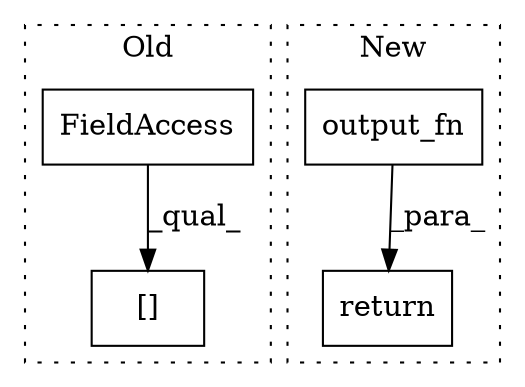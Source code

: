 digraph G {
subgraph cluster0 {
1 [label="[]" a="2" s="3647,3659" l="10,1" shape="box"];
3 [label="FieldAccess" a="22" s="3647" l="9" shape="box"];
label = "Old";
style="dotted";
}
subgraph cluster1 {
2 [label="output_fn" a="32" s="791,809" l="10,1" shape="box"];
4 [label="return" a="41" s="779" l="7" shape="box"];
label = "New";
style="dotted";
}
2 -> 4 [label="_para_"];
3 -> 1 [label="_qual_"];
}